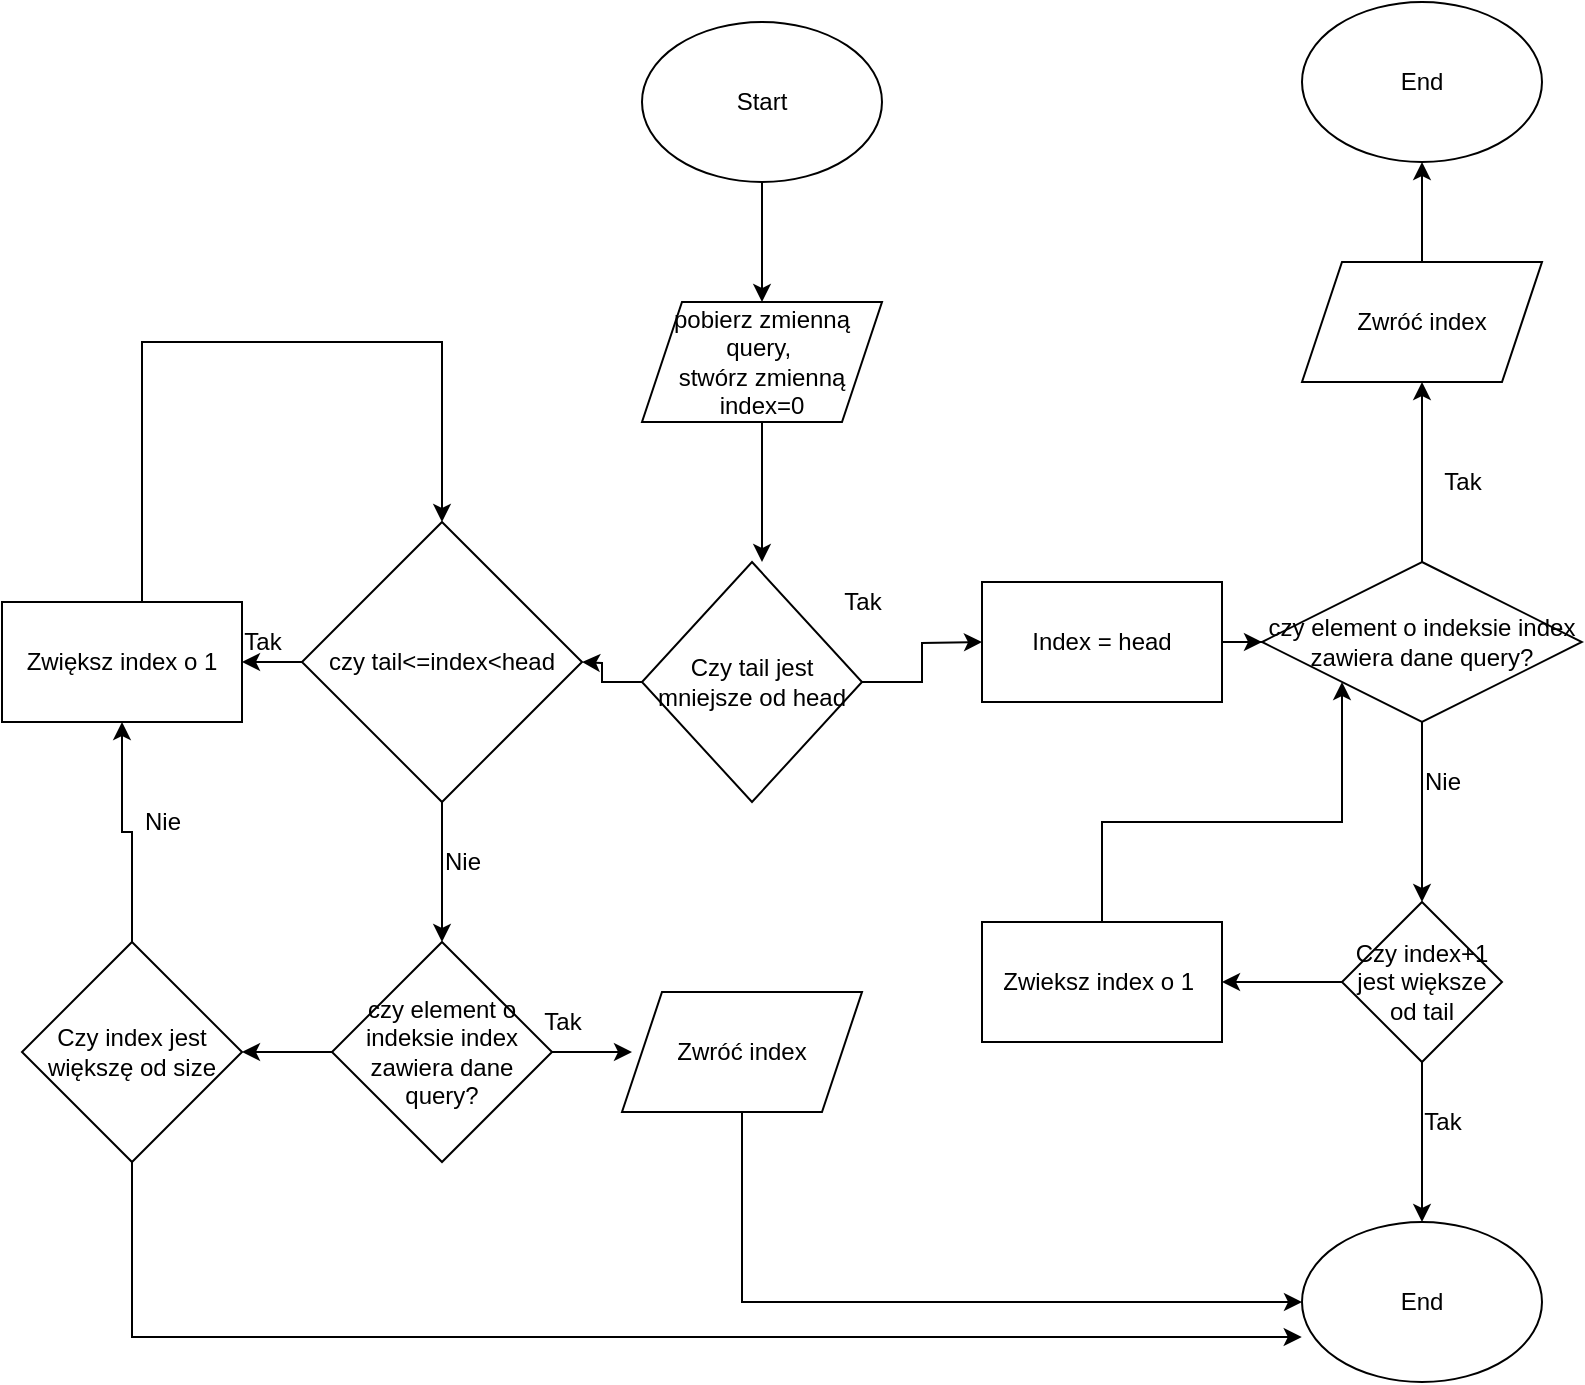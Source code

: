 <mxfile version="13.7.9" type="device"><diagram id="6e5wcgnNpBalKN365eA0" name="Strona-1"><mxGraphModel dx="1205" dy="696" grid="1" gridSize="10" guides="1" tooltips="1" connect="1" arrows="1" fold="1" page="1" pageScale="1" pageWidth="827" pageHeight="1169" math="0" shadow="0"><root><mxCell id="0"/><mxCell id="1" parent="0"/><mxCell id="osrdykaW5hX3lFkjEDT4-3" value="" style="edgeStyle=orthogonalEdgeStyle;rounded=0;orthogonalLoop=1;jettySize=auto;html=1;" edge="1" parent="1" source="osrdykaW5hX3lFkjEDT4-1" target="osrdykaW5hX3lFkjEDT4-2"><mxGeometry relative="1" as="geometry"/></mxCell><mxCell id="osrdykaW5hX3lFkjEDT4-1" value="Start" style="ellipse;whiteSpace=wrap;html=1;" vertex="1" parent="1"><mxGeometry x="340" y="50" width="120" height="80" as="geometry"/></mxCell><mxCell id="osrdykaW5hX3lFkjEDT4-5" value="" style="edgeStyle=orthogonalEdgeStyle;rounded=0;orthogonalLoop=1;jettySize=auto;html=1;" edge="1" parent="1" source="osrdykaW5hX3lFkjEDT4-2"><mxGeometry relative="1" as="geometry"><mxPoint x="400" y="320" as="targetPoint"/></mxGeometry></mxCell><mxCell id="osrdykaW5hX3lFkjEDT4-2" value="pobierz zmienną query,&amp;nbsp;&lt;br&gt;stwórz zmienną index=0" style="shape=parallelogram;perimeter=parallelogramPerimeter;whiteSpace=wrap;html=1;fixedSize=1;" vertex="1" parent="1"><mxGeometry x="340" y="190" width="120" height="60" as="geometry"/></mxCell><mxCell id="osrdykaW5hX3lFkjEDT4-17" value="" style="edgeStyle=orthogonalEdgeStyle;rounded=0;orthogonalLoop=1;jettySize=auto;html=1;" edge="1" parent="1" source="osrdykaW5hX3lFkjEDT4-15"><mxGeometry relative="1" as="geometry"><mxPoint x="510" y="360" as="targetPoint"/></mxGeometry></mxCell><mxCell id="osrdykaW5hX3lFkjEDT4-42" value="" style="edgeStyle=orthogonalEdgeStyle;rounded=0;orthogonalLoop=1;jettySize=auto;html=1;" edge="1" parent="1" source="osrdykaW5hX3lFkjEDT4-15"><mxGeometry relative="1" as="geometry"><mxPoint x="310" y="370" as="targetPoint"/></mxGeometry></mxCell><mxCell id="osrdykaW5hX3lFkjEDT4-15" value="Czy tail jest mniejsze od head" style="rhombus;whiteSpace=wrap;html=1;" vertex="1" parent="1"><mxGeometry x="340" y="320" width="110" height="120" as="geometry"/></mxCell><mxCell id="osrdykaW5hX3lFkjEDT4-18" value="Tak" style="text;html=1;align=center;verticalAlign=middle;resizable=0;points=[];autosize=1;" vertex="1" parent="1"><mxGeometry x="435" y="330" width="30" height="20" as="geometry"/></mxCell><mxCell id="osrdykaW5hX3lFkjEDT4-23" value="" style="edgeStyle=orthogonalEdgeStyle;rounded=0;orthogonalLoop=1;jettySize=auto;html=1;" edge="1" parent="1" source="osrdykaW5hX3lFkjEDT4-21" target="osrdykaW5hX3lFkjEDT4-22"><mxGeometry relative="1" as="geometry"/></mxCell><mxCell id="osrdykaW5hX3lFkjEDT4-21" value="Index = head" style="rounded=0;whiteSpace=wrap;html=1;" vertex="1" parent="1"><mxGeometry x="510" y="330" width="120" height="60" as="geometry"/></mxCell><mxCell id="osrdykaW5hX3lFkjEDT4-27" value="" style="edgeStyle=orthogonalEdgeStyle;rounded=0;orthogonalLoop=1;jettySize=auto;html=1;" edge="1" parent="1" source="osrdykaW5hX3lFkjEDT4-22" target="osrdykaW5hX3lFkjEDT4-26"><mxGeometry relative="1" as="geometry"/></mxCell><mxCell id="osrdykaW5hX3lFkjEDT4-32" value="" style="edgeStyle=orthogonalEdgeStyle;rounded=0;orthogonalLoop=1;jettySize=auto;html=1;" edge="1" parent="1" source="osrdykaW5hX3lFkjEDT4-22"><mxGeometry relative="1" as="geometry"><mxPoint x="730" y="490" as="targetPoint"/></mxGeometry></mxCell><mxCell id="osrdykaW5hX3lFkjEDT4-22" value="czy element o indeksie index zawiera dane query?" style="rhombus;whiteSpace=wrap;html=1;rounded=0;" vertex="1" parent="1"><mxGeometry x="650" y="320" width="160" height="80" as="geometry"/></mxCell><mxCell id="osrdykaW5hX3lFkjEDT4-29" value="" style="edgeStyle=orthogonalEdgeStyle;rounded=0;orthogonalLoop=1;jettySize=auto;html=1;" edge="1" parent="1" source="osrdykaW5hX3lFkjEDT4-26" target="osrdykaW5hX3lFkjEDT4-28"><mxGeometry relative="1" as="geometry"/></mxCell><mxCell id="osrdykaW5hX3lFkjEDT4-26" value="Zwróć index" style="shape=parallelogram;perimeter=parallelogramPerimeter;whiteSpace=wrap;html=1;fixedSize=1;rounded=0;" vertex="1" parent="1"><mxGeometry x="670" y="170" width="120" height="60" as="geometry"/></mxCell><mxCell id="osrdykaW5hX3lFkjEDT4-28" value="End" style="ellipse;whiteSpace=wrap;html=1;rounded=0;" vertex="1" parent="1"><mxGeometry x="670" y="40" width="120" height="80" as="geometry"/></mxCell><mxCell id="osrdykaW5hX3lFkjEDT4-30" value="Tak" style="text;html=1;align=center;verticalAlign=middle;resizable=0;points=[];autosize=1;" vertex="1" parent="1"><mxGeometry x="735" y="270" width="30" height="20" as="geometry"/></mxCell><mxCell id="osrdykaW5hX3lFkjEDT4-33" value="Nie" style="text;html=1;align=center;verticalAlign=middle;resizable=0;points=[];autosize=1;" vertex="1" parent="1"><mxGeometry x="725" y="420" width="30" height="20" as="geometry"/></mxCell><mxCell id="osrdykaW5hX3lFkjEDT4-36" value="" style="edgeStyle=orthogonalEdgeStyle;rounded=0;orthogonalLoop=1;jettySize=auto;html=1;" edge="1" parent="1" source="osrdykaW5hX3lFkjEDT4-34" target="osrdykaW5hX3lFkjEDT4-35"><mxGeometry relative="1" as="geometry"/></mxCell><mxCell id="osrdykaW5hX3lFkjEDT4-39" value="" style="edgeStyle=orthogonalEdgeStyle;rounded=0;orthogonalLoop=1;jettySize=auto;html=1;" edge="1" parent="1" source="osrdykaW5hX3lFkjEDT4-34" target="osrdykaW5hX3lFkjEDT4-38"><mxGeometry relative="1" as="geometry"/></mxCell><mxCell id="osrdykaW5hX3lFkjEDT4-34" value="Czy index+1 jest większe od tail" style="rhombus;whiteSpace=wrap;html=1;" vertex="1" parent="1"><mxGeometry x="690" y="490" width="80" height="80" as="geometry"/></mxCell><mxCell id="osrdykaW5hX3lFkjEDT4-35" value="End" style="ellipse;whiteSpace=wrap;html=1;" vertex="1" parent="1"><mxGeometry x="670" y="650" width="120" height="80" as="geometry"/></mxCell><mxCell id="osrdykaW5hX3lFkjEDT4-37" value="Tak" style="text;html=1;align=center;verticalAlign=middle;resizable=0;points=[];autosize=1;" vertex="1" parent="1"><mxGeometry x="725" y="590" width="30" height="20" as="geometry"/></mxCell><mxCell id="osrdykaW5hX3lFkjEDT4-40" style="edgeStyle=orthogonalEdgeStyle;rounded=0;orthogonalLoop=1;jettySize=auto;html=1;" edge="1" parent="1" source="osrdykaW5hX3lFkjEDT4-38" target="osrdykaW5hX3lFkjEDT4-22"><mxGeometry relative="1" as="geometry"><Array as="points"><mxPoint x="570" y="450"/><mxPoint x="690" y="450"/></Array></mxGeometry></mxCell><mxCell id="osrdykaW5hX3lFkjEDT4-38" value="Zwieksz index o 1&amp;nbsp;" style="whiteSpace=wrap;html=1;" vertex="1" parent="1"><mxGeometry x="510" y="500" width="120" height="60" as="geometry"/></mxCell><mxCell id="osrdykaW5hX3lFkjEDT4-45" value="" style="edgeStyle=orthogonalEdgeStyle;rounded=0;orthogonalLoop=1;jettySize=auto;html=1;" edge="1" parent="1" source="osrdykaW5hX3lFkjEDT4-43" target="osrdykaW5hX3lFkjEDT4-44"><mxGeometry relative="1" as="geometry"/></mxCell><mxCell id="osrdykaW5hX3lFkjEDT4-53" style="edgeStyle=orthogonalEdgeStyle;rounded=0;orthogonalLoop=1;jettySize=auto;html=1;" edge="1" parent="1" source="osrdykaW5hX3lFkjEDT4-43" target="osrdykaW5hX3lFkjEDT4-54"><mxGeometry relative="1" as="geometry"><mxPoint x="240" y="600" as="targetPoint"/></mxGeometry></mxCell><mxCell id="osrdykaW5hX3lFkjEDT4-43" value="czy tail&amp;lt;=index&amp;lt;head" style="rhombus;whiteSpace=wrap;html=1;" vertex="1" parent="1"><mxGeometry x="170" y="300" width="140" height="140" as="geometry"/></mxCell><mxCell id="osrdykaW5hX3lFkjEDT4-47" style="edgeStyle=orthogonalEdgeStyle;rounded=0;orthogonalLoop=1;jettySize=auto;html=1;entryX=0.5;entryY=0;entryDx=0;entryDy=0;" edge="1" parent="1" source="osrdykaW5hX3lFkjEDT4-44" target="osrdykaW5hX3lFkjEDT4-43"><mxGeometry relative="1" as="geometry"><mxPoint x="80" y="180" as="targetPoint"/><Array as="points"><mxPoint x="90" y="210"/><mxPoint x="240" y="210"/></Array></mxGeometry></mxCell><mxCell id="osrdykaW5hX3lFkjEDT4-44" value="Zwiększ index o 1" style="whiteSpace=wrap;html=1;" vertex="1" parent="1"><mxGeometry x="20" y="340" width="120" height="60" as="geometry"/></mxCell><mxCell id="osrdykaW5hX3lFkjEDT4-48" value="Tak" style="text;html=1;align=center;verticalAlign=middle;resizable=0;points=[];autosize=1;" vertex="1" parent="1"><mxGeometry x="135" y="350" width="30" height="20" as="geometry"/></mxCell><mxCell id="osrdykaW5hX3lFkjEDT4-51" value="Nie" style="text;html=1;align=center;verticalAlign=middle;resizable=0;points=[];autosize=1;" vertex="1" parent="1"><mxGeometry x="235" y="460" width="30" height="20" as="geometry"/></mxCell><mxCell id="osrdykaW5hX3lFkjEDT4-56" value="" style="edgeStyle=orthogonalEdgeStyle;rounded=0;orthogonalLoop=1;jettySize=auto;html=1;" edge="1" parent="1" source="osrdykaW5hX3lFkjEDT4-54"><mxGeometry relative="1" as="geometry"><mxPoint x="335" y="565" as="targetPoint"/></mxGeometry></mxCell><mxCell id="osrdykaW5hX3lFkjEDT4-63" value="" style="edgeStyle=orthogonalEdgeStyle;rounded=0;orthogonalLoop=1;jettySize=auto;html=1;" edge="1" parent="1" source="osrdykaW5hX3lFkjEDT4-54" target="osrdykaW5hX3lFkjEDT4-62"><mxGeometry relative="1" as="geometry"/></mxCell><mxCell id="osrdykaW5hX3lFkjEDT4-54" value="czy element o indeksie index zawiera dane query?" style="rhombus;whiteSpace=wrap;html=1;" vertex="1" parent="1"><mxGeometry x="185" y="510" width="110" height="110" as="geometry"/></mxCell><mxCell id="osrdykaW5hX3lFkjEDT4-61" style="edgeStyle=orthogonalEdgeStyle;rounded=0;orthogonalLoop=1;jettySize=auto;html=1;entryX=0;entryY=0.5;entryDx=0;entryDy=0;" edge="1" parent="1" source="osrdykaW5hX3lFkjEDT4-57" target="osrdykaW5hX3lFkjEDT4-35"><mxGeometry relative="1" as="geometry"><Array as="points"><mxPoint x="390" y="690"/></Array></mxGeometry></mxCell><mxCell id="osrdykaW5hX3lFkjEDT4-57" value="Zwróć index" style="shape=parallelogram;perimeter=parallelogramPerimeter;whiteSpace=wrap;html=1;fixedSize=1;" vertex="1" parent="1"><mxGeometry x="330" y="535" width="120" height="60" as="geometry"/></mxCell><mxCell id="osrdykaW5hX3lFkjEDT4-58" value="Tak" style="text;html=1;align=center;verticalAlign=middle;resizable=0;points=[];autosize=1;" vertex="1" parent="1"><mxGeometry x="285" y="540" width="30" height="20" as="geometry"/></mxCell><mxCell id="osrdykaW5hX3lFkjEDT4-64" style="edgeStyle=orthogonalEdgeStyle;rounded=0;orthogonalLoop=1;jettySize=auto;html=1;entryX=0.5;entryY=1;entryDx=0;entryDy=0;" edge="1" parent="1" source="osrdykaW5hX3lFkjEDT4-62" target="osrdykaW5hX3lFkjEDT4-44"><mxGeometry relative="1" as="geometry"/></mxCell><mxCell id="osrdykaW5hX3lFkjEDT4-66" style="edgeStyle=orthogonalEdgeStyle;rounded=0;orthogonalLoop=1;jettySize=auto;html=1;entryX=-0.001;entryY=0.719;entryDx=0;entryDy=0;entryPerimeter=0;" edge="1" parent="1" source="osrdykaW5hX3lFkjEDT4-62" target="osrdykaW5hX3lFkjEDT4-35"><mxGeometry relative="1" as="geometry"><Array as="points"><mxPoint x="85" y="708"/></Array></mxGeometry></mxCell><mxCell id="osrdykaW5hX3lFkjEDT4-62" value="Czy index jest większę od size" style="rhombus;whiteSpace=wrap;html=1;" vertex="1" parent="1"><mxGeometry x="30" y="510" width="110" height="110" as="geometry"/></mxCell><mxCell id="osrdykaW5hX3lFkjEDT4-65" value="Nie" style="text;html=1;align=center;verticalAlign=middle;resizable=0;points=[];autosize=1;" vertex="1" parent="1"><mxGeometry x="85" y="440" width="30" height="20" as="geometry"/></mxCell></root></mxGraphModel></diagram></mxfile>